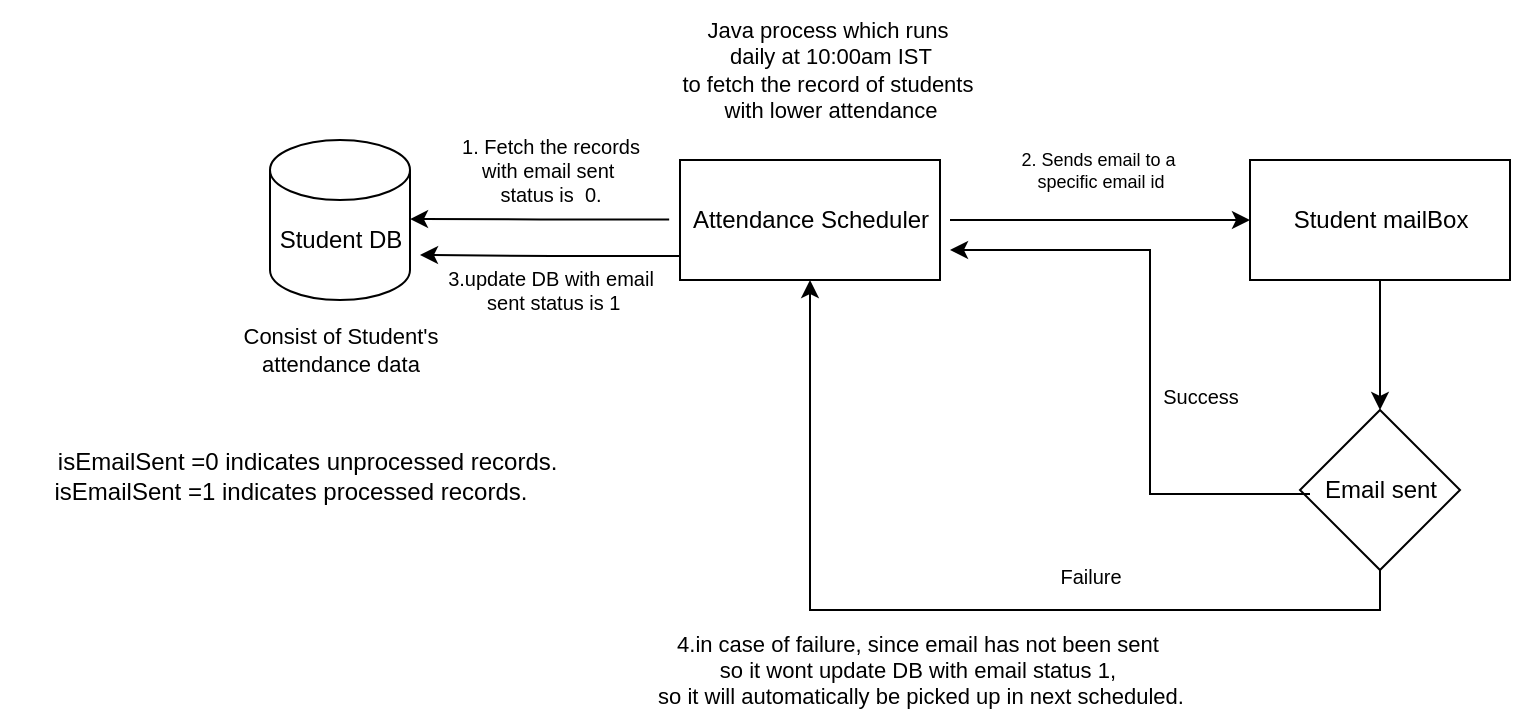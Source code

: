 <mxfile version="24.7.6">
  <diagram name="Page-1" id="EccPk1uL5jObnerb-6Xp">
    <mxGraphModel dx="1688" dy="451" grid="1" gridSize="10" guides="1" tooltips="1" connect="1" arrows="1" fold="1" page="1" pageScale="1" pageWidth="850" pageHeight="1100" math="0" shadow="0">
      <root>
        <mxCell id="0" />
        <mxCell id="1" parent="0" />
        <mxCell id="5BCSHaejWX_6VL5WgTWB-1" value="" style="shape=cylinder3;whiteSpace=wrap;html=1;boundedLbl=1;backgroundOutline=1;size=15;" vertex="1" parent="1">
          <mxGeometry x="50" y="175" width="70" height="80" as="geometry" />
        </mxCell>
        <mxCell id="5BCSHaejWX_6VL5WgTWB-2" value="Student DB" style="text;html=1;align=center;verticalAlign=middle;resizable=0;points=[];autosize=1;strokeColor=none;fillColor=none;" vertex="1" parent="1">
          <mxGeometry x="45" y="210" width="80" height="30" as="geometry" />
        </mxCell>
        <mxCell id="5BCSHaejWX_6VL5WgTWB-3" value="" style="rounded=0;whiteSpace=wrap;html=1;" vertex="1" parent="1">
          <mxGeometry x="255" y="185" width="130" height="60" as="geometry" />
        </mxCell>
        <mxCell id="5BCSHaejWX_6VL5WgTWB-11" style="edgeStyle=orthogonalEdgeStyle;rounded=0;orthogonalLoop=1;jettySize=auto;html=1;entryX=0;entryY=0.5;entryDx=0;entryDy=0;" edge="1" parent="1" source="5BCSHaejWX_6VL5WgTWB-4" target="5BCSHaejWX_6VL5WgTWB-8">
          <mxGeometry relative="1" as="geometry">
            <mxPoint x="510" y="210" as="targetPoint" />
            <Array as="points" />
          </mxGeometry>
        </mxCell>
        <mxCell id="5BCSHaejWX_6VL5WgTWB-4" value="Attendance Scheduler" style="text;html=1;align=center;verticalAlign=middle;resizable=0;points=[];autosize=1;strokeColor=none;fillColor=none;" vertex="1" parent="1">
          <mxGeometry x="250" y="200" width="140" height="30" as="geometry" />
        </mxCell>
        <mxCell id="5BCSHaejWX_6VL5WgTWB-20" style="edgeStyle=orthogonalEdgeStyle;rounded=0;orthogonalLoop=1;jettySize=auto;html=1;entryX=0.5;entryY=0;entryDx=0;entryDy=0;" edge="1" parent="1" source="5BCSHaejWX_6VL5WgTWB-8" target="5BCSHaejWX_6VL5WgTWB-19">
          <mxGeometry relative="1" as="geometry" />
        </mxCell>
        <mxCell id="5BCSHaejWX_6VL5WgTWB-8" value="" style="rounded=0;whiteSpace=wrap;html=1;" vertex="1" parent="1">
          <mxGeometry x="540" y="185" width="130" height="60" as="geometry" />
        </mxCell>
        <mxCell id="5BCSHaejWX_6VL5WgTWB-6" value="Student mailBox" style="text;html=1;align=center;verticalAlign=middle;resizable=0;points=[];autosize=1;strokeColor=none;fillColor=none;" vertex="1" parent="1">
          <mxGeometry x="550" y="200" width="110" height="30" as="geometry" />
        </mxCell>
        <mxCell id="5BCSHaejWX_6VL5WgTWB-10" style="edgeStyle=orthogonalEdgeStyle;rounded=0;orthogonalLoop=1;jettySize=auto;html=1;entryX=0.986;entryY=0.157;entryDx=0;entryDy=0;entryPerimeter=0;exitX=-0.003;exitY=0.49;exitDx=0;exitDy=0;exitPerimeter=0;" edge="1" parent="1" source="5BCSHaejWX_6VL5WgTWB-4">
          <mxGeometry relative="1" as="geometry">
            <mxPoint x="259.94" y="214.52" as="sourcePoint" />
            <mxPoint x="120" y="214.52" as="targetPoint" />
          </mxGeometry>
        </mxCell>
        <mxCell id="5BCSHaejWX_6VL5WgTWB-12" value="Consist of Student&#39;s&lt;div style=&quot;font-size: 11px;&quot;&gt;attendance data&lt;/div&gt;" style="text;html=1;align=center;verticalAlign=middle;resizable=0;points=[];autosize=1;strokeColor=none;fillColor=none;fontSize=11;" vertex="1" parent="1">
          <mxGeometry x="25" y="260" width="120" height="40" as="geometry" />
        </mxCell>
        <mxCell id="5BCSHaejWX_6VL5WgTWB-13" value="Java process which runs&amp;nbsp;&lt;div style=&quot;font-size: 11px;&quot;&gt;daily at 10:00am IST&lt;/div&gt;&lt;div style=&quot;font-size: 11px;&quot;&gt;to fetch the record of students&amp;nbsp;&lt;/div&gt;&lt;div style=&quot;font-size: 11px;&quot;&gt;with lower attendance&lt;/div&gt;" style="text;html=1;align=center;verticalAlign=middle;resizable=0;points=[];autosize=1;strokeColor=none;fillColor=none;fontSize=11;" vertex="1" parent="1">
          <mxGeometry x="245" y="105" width="170" height="70" as="geometry" />
        </mxCell>
        <mxCell id="5BCSHaejWX_6VL5WgTWB-17" value="1. Fetch the records&lt;div style=&quot;font-size: 10px;&quot;&gt;with email sent&amp;nbsp;&lt;/div&gt;&lt;div style=&quot;font-size: 10px;&quot;&gt;status is&amp;nbsp; 0.&lt;/div&gt;" style="text;html=1;align=center;verticalAlign=middle;resizable=0;points=[];autosize=1;strokeColor=none;fillColor=none;fontSize=10;" vertex="1" parent="1">
          <mxGeometry x="135" y="165" width="110" height="50" as="geometry" />
        </mxCell>
        <mxCell id="5BCSHaejWX_6VL5WgTWB-18" value="2. Sends email to a&amp;nbsp;&lt;div style=&quot;font-size: 9px;&quot;&gt;specific email id&lt;/div&gt;" style="text;html=1;align=center;verticalAlign=middle;resizable=0;points=[];autosize=1;strokeColor=none;fillColor=none;fontSize=9;" vertex="1" parent="1">
          <mxGeometry x="415" y="170" width="100" height="40" as="geometry" />
        </mxCell>
        <mxCell id="5BCSHaejWX_6VL5WgTWB-33" style="edgeStyle=orthogonalEdgeStyle;rounded=0;orthogonalLoop=1;jettySize=auto;html=1;exitX=0.5;exitY=1;exitDx=0;exitDy=0;entryX=0.5;entryY=1;entryDx=0;entryDy=0;" edge="1" parent="1" source="5BCSHaejWX_6VL5WgTWB-19" target="5BCSHaejWX_6VL5WgTWB-3">
          <mxGeometry relative="1" as="geometry" />
        </mxCell>
        <mxCell id="5BCSHaejWX_6VL5WgTWB-19" value="" style="rhombus;whiteSpace=wrap;html=1;" vertex="1" parent="1">
          <mxGeometry x="565" y="310" width="80" height="80" as="geometry" />
        </mxCell>
        <mxCell id="5BCSHaejWX_6VL5WgTWB-21" value="Email sent" style="text;html=1;align=center;verticalAlign=middle;resizable=0;points=[];autosize=1;strokeColor=none;fillColor=none;" vertex="1" parent="1">
          <mxGeometry x="565" y="335" width="80" height="30" as="geometry" />
        </mxCell>
        <mxCell id="5BCSHaejWX_6VL5WgTWB-22" value="Success" style="text;html=1;align=center;verticalAlign=middle;resizable=0;points=[];autosize=1;strokeColor=none;fillColor=none;fontSize=10;" vertex="1" parent="1">
          <mxGeometry x="485" y="288" width="60" height="30" as="geometry" />
        </mxCell>
        <mxCell id="5BCSHaejWX_6VL5WgTWB-26" style="edgeStyle=orthogonalEdgeStyle;rounded=0;orthogonalLoop=1;jettySize=auto;html=1;entryX=0.786;entryY=0.935;entryDx=0;entryDy=0;entryPerimeter=0;" edge="1" parent="1">
          <mxGeometry relative="1" as="geometry">
            <mxPoint x="570" y="352" as="sourcePoint" />
            <mxPoint x="390.0" y="230.0" as="targetPoint" />
            <Array as="points">
              <mxPoint x="490" y="352" />
              <mxPoint x="490" y="230" />
            </Array>
          </mxGeometry>
        </mxCell>
        <mxCell id="5BCSHaejWX_6VL5WgTWB-30" style="edgeStyle=orthogonalEdgeStyle;rounded=0;orthogonalLoop=1;jettySize=auto;html=1;entryX=0.986;entryY=0.157;entryDx=0;entryDy=0;entryPerimeter=0;exitX=-0.003;exitY=0.49;exitDx=0;exitDy=0;exitPerimeter=0;" edge="1" parent="1">
          <mxGeometry relative="1" as="geometry">
            <mxPoint x="255" y="232.95" as="sourcePoint" />
            <mxPoint x="125" y="232.47" as="targetPoint" />
            <Array as="points">
              <mxPoint x="191" y="232" />
            </Array>
          </mxGeometry>
        </mxCell>
        <mxCell id="5BCSHaejWX_6VL5WgTWB-32" value="3.update DB with email&lt;div style=&quot;font-size: 10px;&quot;&gt;&lt;span style=&quot;background-color: initial; font-size: 10px;&quot;&gt;&amp;nbsp;sent&amp;nbsp;&lt;/span&gt;&lt;span style=&quot;background-color: initial; font-size: 10px;&quot;&gt;status is 1&lt;/span&gt;&lt;/div&gt;" style="text;html=1;align=center;verticalAlign=middle;resizable=0;points=[];autosize=1;strokeColor=none;fillColor=none;fontSize=10;fontStyle=0" vertex="1" parent="1">
          <mxGeometry x="125" y="230" width="130" height="40" as="geometry" />
        </mxCell>
        <mxCell id="5BCSHaejWX_6VL5WgTWB-34" value="&lt;font style=&quot;font-size: 10px;&quot;&gt;Failure&lt;/font&gt;" style="text;html=1;align=center;verticalAlign=middle;resizable=0;points=[];autosize=1;strokeColor=none;fillColor=none;fontSize=10;" vertex="1" parent="1">
          <mxGeometry x="435" y="378" width="50" height="30" as="geometry" />
        </mxCell>
        <mxCell id="5BCSHaejWX_6VL5WgTWB-35" value="4.in case of failure, since email has not been sent&amp;nbsp;&lt;div style=&quot;font-size: 11px;&quot;&gt;so it wont update DB with email status 1,&amp;nbsp;&lt;/div&gt;&lt;div style=&quot;font-size: 11px;&quot;&gt;so it will automatically be picked up in next scheduled.&lt;/div&gt;" style="text;html=1;align=center;verticalAlign=middle;resizable=0;points=[];autosize=1;strokeColor=none;fillColor=none;fontSize=11;" vertex="1" parent="1">
          <mxGeometry x="230" y="415" width="290" height="50" as="geometry" />
        </mxCell>
        <mxCell id="5BCSHaejWX_6VL5WgTWB-36" value="&amp;nbsp; &amp;nbsp; &amp;nbsp;isEmailSent =0 indicates unprocessed records.&lt;div&gt;isEmailSent =1 indicates processed records.&lt;br&gt;&lt;/div&gt;" style="text;html=1;align=center;verticalAlign=middle;resizable=0;points=[];autosize=1;strokeColor=none;fillColor=none;" vertex="1" parent="1">
          <mxGeometry x="-85" y="323" width="290" height="40" as="geometry" />
        </mxCell>
      </root>
    </mxGraphModel>
  </diagram>
</mxfile>
